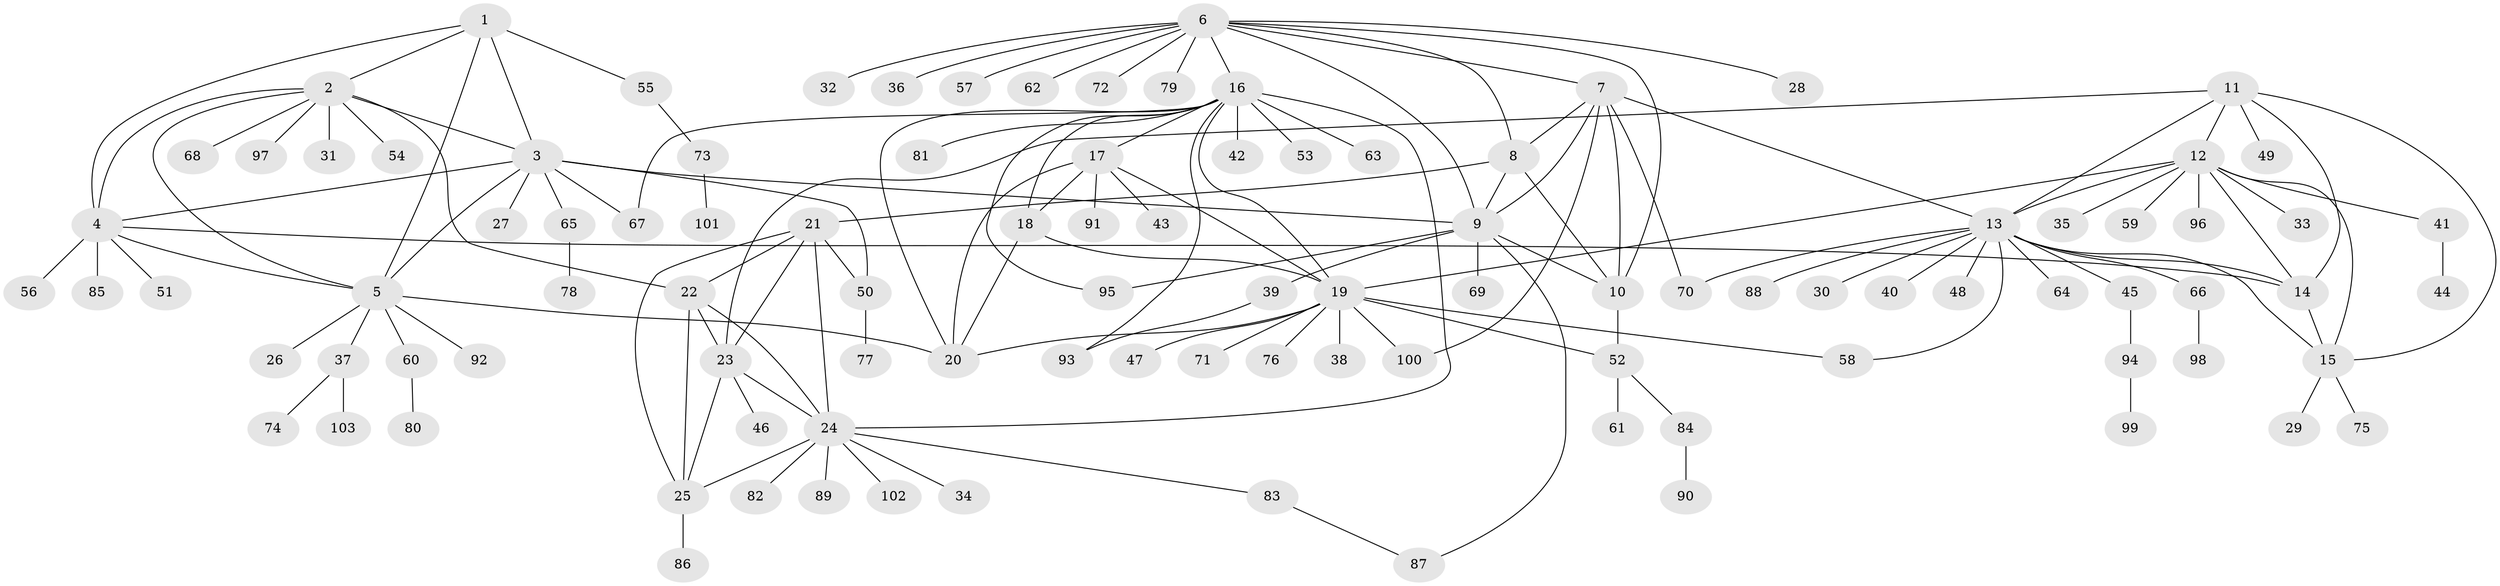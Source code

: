 // coarse degree distribution, {8: 0.04938271604938271, 10: 0.024691358024691357, 7: 0.024691358024691357, 14: 0.012345679012345678, 6: 0.024691358024691357, 12: 0.024691358024691357, 4: 0.024691358024691357, 5: 0.024691358024691357, 11: 0.012345679012345678, 1: 0.6419753086419753, 3: 0.012345679012345678, 2: 0.12345679012345678}
// Generated by graph-tools (version 1.1) at 2025/24/03/03/25 07:24:15]
// undirected, 103 vertices, 147 edges
graph export_dot {
graph [start="1"]
  node [color=gray90,style=filled];
  1;
  2;
  3;
  4;
  5;
  6;
  7;
  8;
  9;
  10;
  11;
  12;
  13;
  14;
  15;
  16;
  17;
  18;
  19;
  20;
  21;
  22;
  23;
  24;
  25;
  26;
  27;
  28;
  29;
  30;
  31;
  32;
  33;
  34;
  35;
  36;
  37;
  38;
  39;
  40;
  41;
  42;
  43;
  44;
  45;
  46;
  47;
  48;
  49;
  50;
  51;
  52;
  53;
  54;
  55;
  56;
  57;
  58;
  59;
  60;
  61;
  62;
  63;
  64;
  65;
  66;
  67;
  68;
  69;
  70;
  71;
  72;
  73;
  74;
  75;
  76;
  77;
  78;
  79;
  80;
  81;
  82;
  83;
  84;
  85;
  86;
  87;
  88;
  89;
  90;
  91;
  92;
  93;
  94;
  95;
  96;
  97;
  98;
  99;
  100;
  101;
  102;
  103;
  1 -- 2;
  1 -- 3;
  1 -- 4;
  1 -- 5;
  1 -- 55;
  2 -- 3;
  2 -- 4;
  2 -- 5;
  2 -- 22;
  2 -- 31;
  2 -- 54;
  2 -- 68;
  2 -- 97;
  3 -- 4;
  3 -- 5;
  3 -- 9;
  3 -- 27;
  3 -- 50;
  3 -- 65;
  3 -- 67;
  4 -- 5;
  4 -- 14;
  4 -- 51;
  4 -- 56;
  4 -- 85;
  5 -- 20;
  5 -- 26;
  5 -- 37;
  5 -- 60;
  5 -- 92;
  6 -- 7;
  6 -- 8;
  6 -- 9;
  6 -- 10;
  6 -- 16;
  6 -- 28;
  6 -- 32;
  6 -- 36;
  6 -- 57;
  6 -- 62;
  6 -- 72;
  6 -- 79;
  7 -- 8;
  7 -- 9;
  7 -- 10;
  7 -- 13;
  7 -- 70;
  7 -- 100;
  8 -- 9;
  8 -- 10;
  8 -- 21;
  9 -- 10;
  9 -- 39;
  9 -- 69;
  9 -- 87;
  9 -- 95;
  10 -- 52;
  11 -- 12;
  11 -- 13;
  11 -- 14;
  11 -- 15;
  11 -- 23;
  11 -- 49;
  12 -- 13;
  12 -- 14;
  12 -- 15;
  12 -- 19;
  12 -- 33;
  12 -- 35;
  12 -- 41;
  12 -- 59;
  12 -- 96;
  13 -- 14;
  13 -- 15;
  13 -- 30;
  13 -- 40;
  13 -- 45;
  13 -- 48;
  13 -- 58;
  13 -- 64;
  13 -- 66;
  13 -- 70;
  13 -- 88;
  14 -- 15;
  15 -- 29;
  15 -- 75;
  16 -- 17;
  16 -- 18;
  16 -- 19;
  16 -- 20;
  16 -- 24;
  16 -- 42;
  16 -- 53;
  16 -- 63;
  16 -- 67;
  16 -- 81;
  16 -- 93;
  16 -- 95;
  17 -- 18;
  17 -- 19;
  17 -- 20;
  17 -- 43;
  17 -- 91;
  18 -- 19;
  18 -- 20;
  19 -- 20;
  19 -- 38;
  19 -- 47;
  19 -- 52;
  19 -- 58;
  19 -- 71;
  19 -- 76;
  19 -- 100;
  21 -- 22;
  21 -- 23;
  21 -- 24;
  21 -- 25;
  21 -- 50;
  22 -- 23;
  22 -- 24;
  22 -- 25;
  23 -- 24;
  23 -- 25;
  23 -- 46;
  24 -- 25;
  24 -- 34;
  24 -- 82;
  24 -- 83;
  24 -- 89;
  24 -- 102;
  25 -- 86;
  37 -- 74;
  37 -- 103;
  39 -- 93;
  41 -- 44;
  45 -- 94;
  50 -- 77;
  52 -- 61;
  52 -- 84;
  55 -- 73;
  60 -- 80;
  65 -- 78;
  66 -- 98;
  73 -- 101;
  83 -- 87;
  84 -- 90;
  94 -- 99;
}

